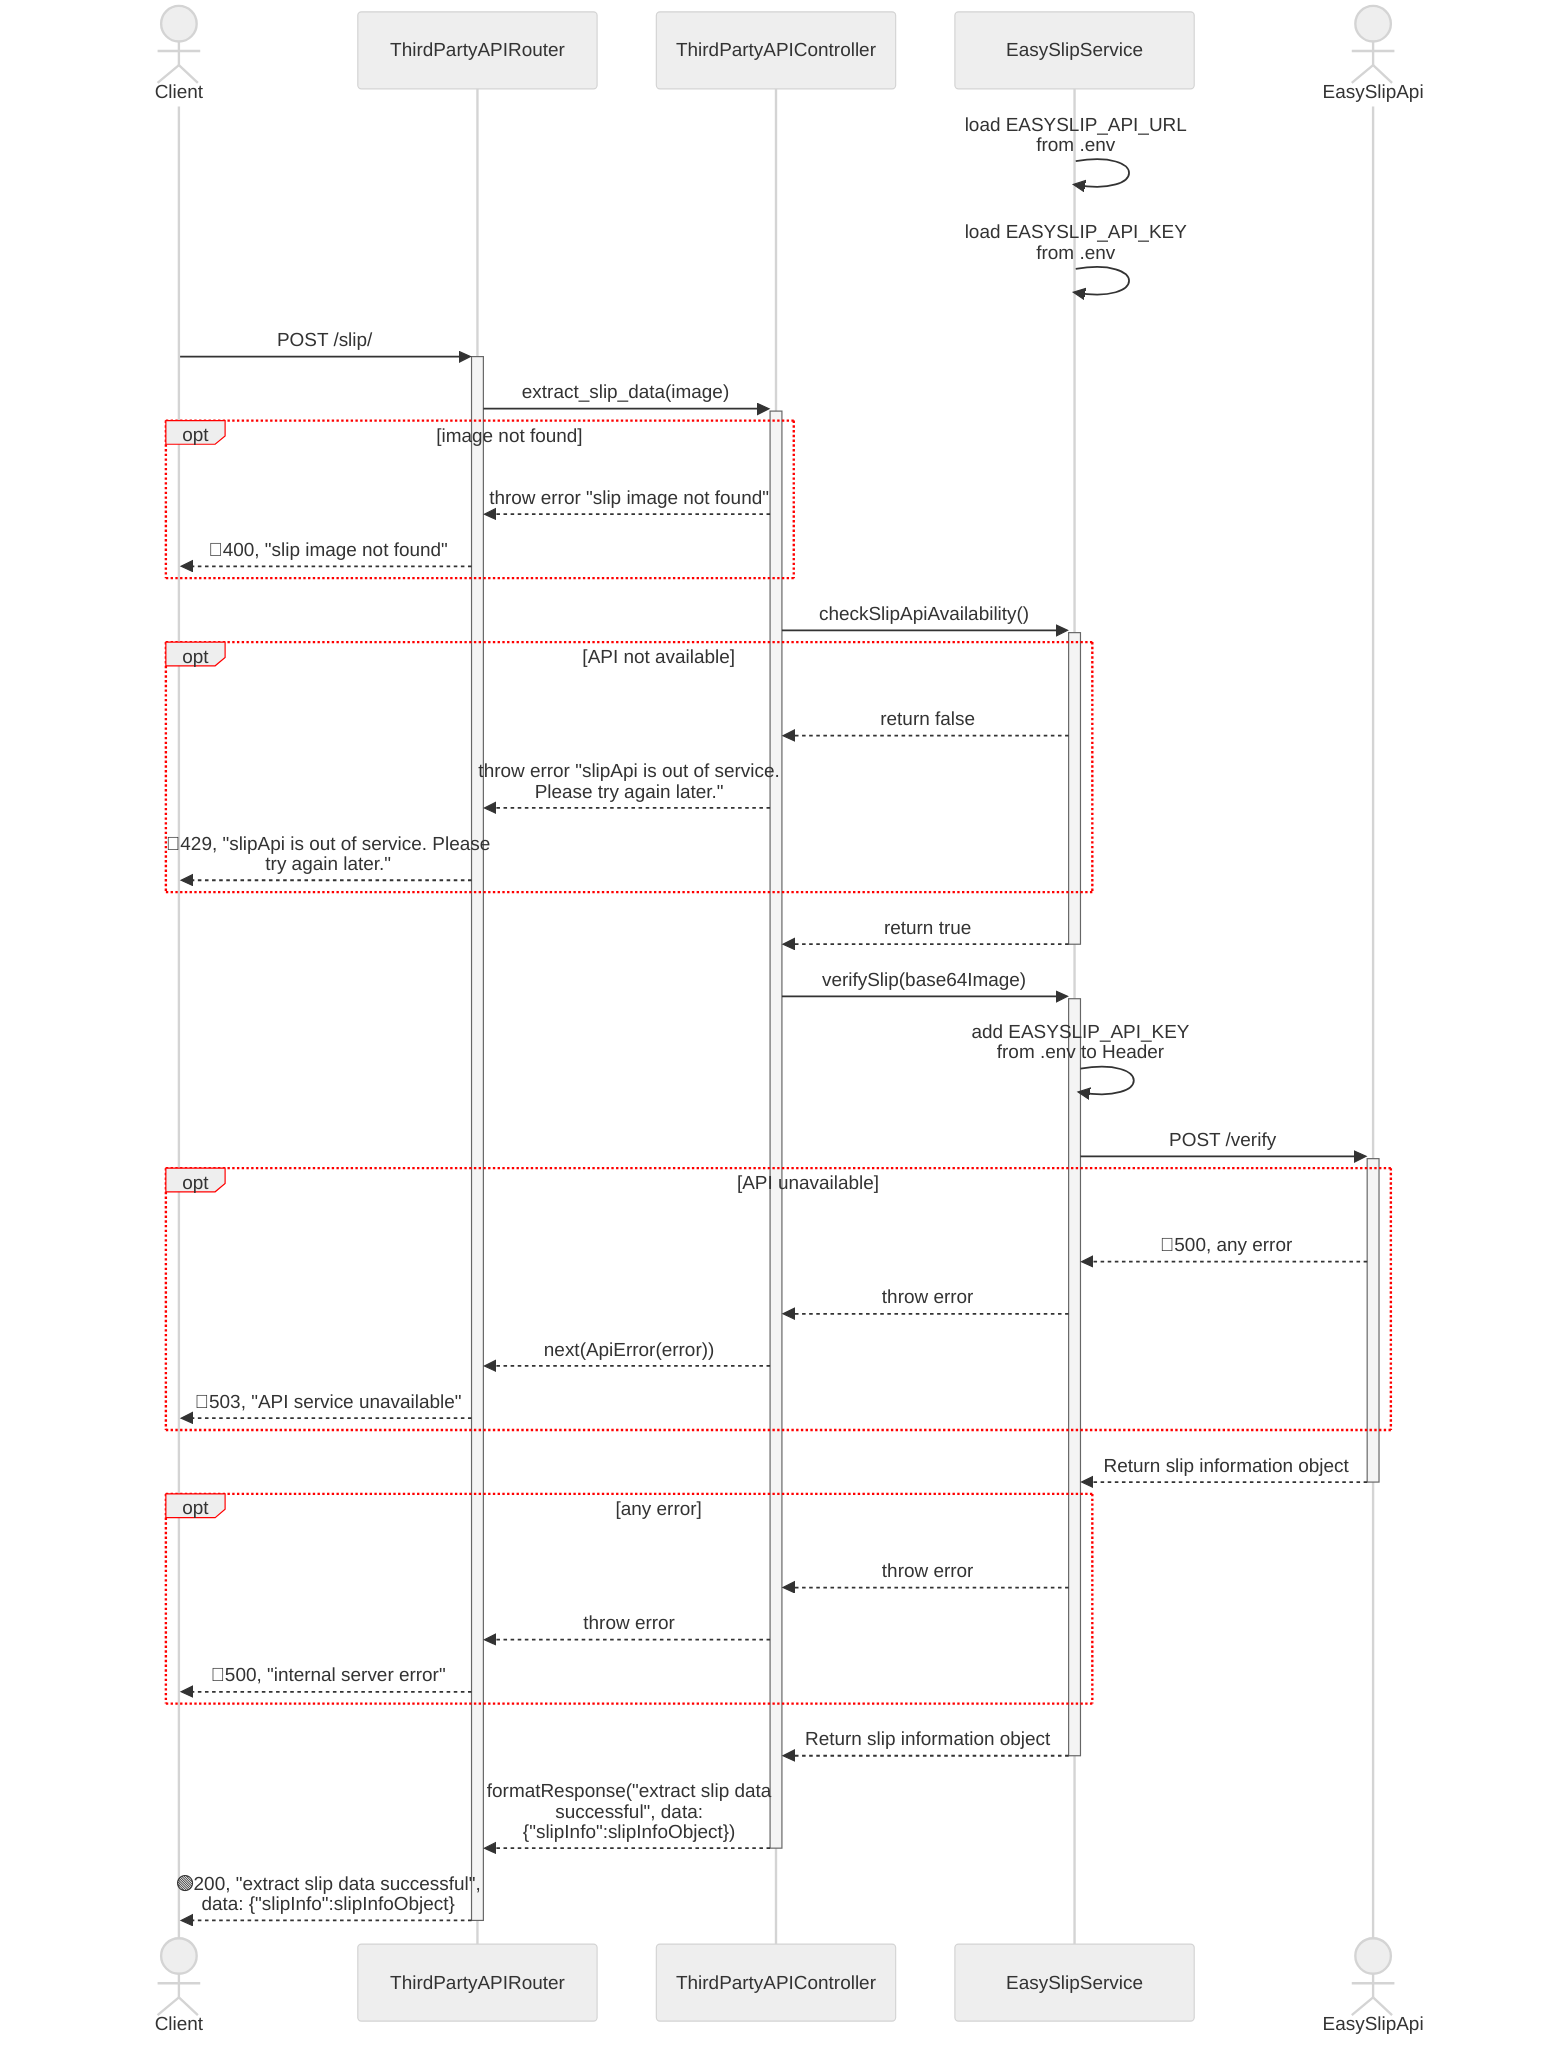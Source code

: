 %%{
    init: {
        "theme":"neutral",
        "themeVariables": {
            'labelBoxBorderColor': '#ff0000'
        },
        "sequence": { 
            "wrap": true, 
            "width": 202 
        } 
    }
}%%
sequenceDiagram
    Actor Client
    participant Router as ThirdPartyAPIRouter
    participant Cont as ThirdPartyAPIController
    participant ApiClient as EasySlipService
    Actor Api as EasySlipApi
    %% EASYSLIP_API document = "https://developer.easyslip.com/document"

    %% add EASYSLIP_API_URL = "https://developer.easyslip.com/api/v1"<br>to .env
    %% add EASYSLIP_API_KEY from Easy api to .env
    
    ApiClient->>ApiClient: load EASYSLIP_API_URL from .env
    ApiClient->>ApiClient: load EASYSLIP_API_KEY from .env
    Client->>+Router: POST /slip/
    Router->>+Cont: extract_slip_data(image)
    opt image not found
        Cont-->>Router: throw error "slip image not found"
        Router-->>Client: 🔴400, "slip image not found"
    end
    Cont->>+ApiClient: checkSlipApiAvailability()
    opt API not available
        ApiClient-->>Cont: return false
        Cont-->>Router: throw error "slipApi is out of service. Please try again later."
        Router-->>Client: 🔴429, "slipApi is out of service. Please try again later."
    end
    ApiClient-->>-Cont: return true
    Cont->>+ApiClient: verifySlip(base64Image)
    ApiClient->>ApiClient: add EASYSLIP_API_KEY from .env to Header
    ApiClient->>+Api: POST /verify
    opt API unavailable
        Api-->>ApiClient: 🔴500, any error
        ApiClient-->>Cont: throw error 
        Cont-->>Router: next(ApiError(error)) 
        Router-->>Client: 🔴503, "API service unavailable"
    end
    Api-->>-ApiClient: Return slip information object
    opt any error
        ApiClient-->>Cont: throw error
        Cont-->>Router: throw error 
        Router-->>Client: 🔴500, "internal server error"
    end
    ApiClient-->>-Cont: Return slip information object
    Cont-->>-Router: formatResponse("extract slip data successful", data: {"slipInfo":slipInfoObject})
    Router-->>-Client: 🟢200, "extract slip data successful", data: {"slipInfo":slipInfoObject}